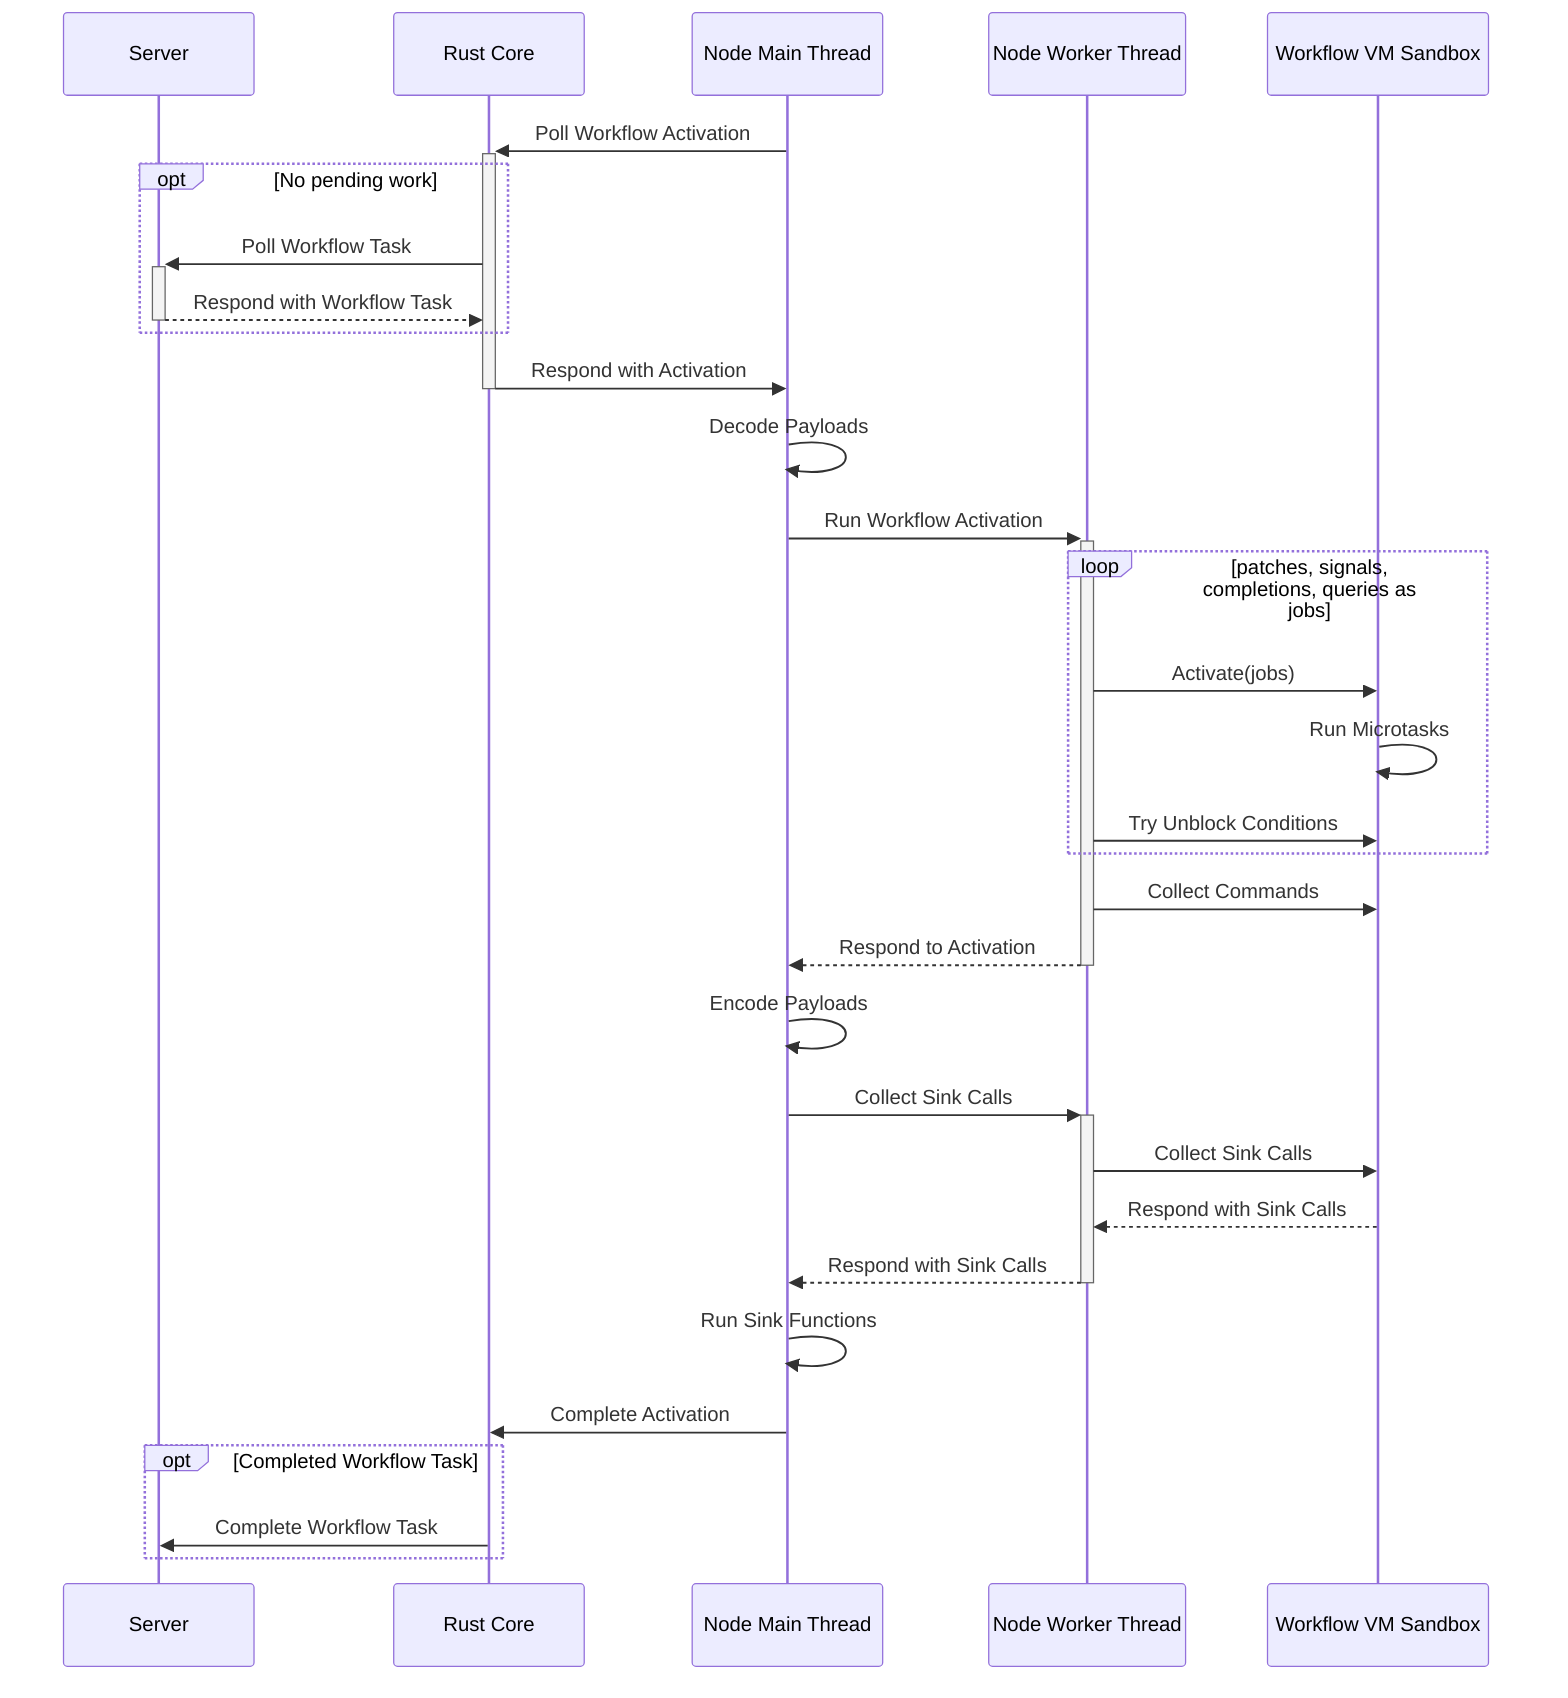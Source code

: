 sequenceDiagram
    participant Server
    participant Core as Rust Core
    participant MT as Node Main Thread
    participant WT as Node Worker Thread
    participant VM as Workflow VM Sandbox

    MT->>+Core: Poll Workflow Activation
    opt No pending work
        Core->>+Server: Poll Workflow Task
        Server-->>-Core: Respond with Workflow Task
    end
    Core->>-MT: Respond with Activation
    MT->>MT: Decode Payloads
    MT->>+WT: Run Workflow Activation
    loop patches, signals, completions, queries as jobs
        WT->>VM: Activate(jobs)
        VM->>VM: Run Microtasks
        WT->>VM: Try Unblock Conditions
    end
    WT->>VM: Collect Commands
    WT-->>-MT: Respond to Activation
    MT->>MT: Encode Payloads
    MT->>+WT: Collect Sink Calls
    WT->>VM: Collect Sink Calls
    VM-->>WT: Respond with Sink Calls
    WT-->>-MT: Respond with Sink Calls
    MT->>MT: Run Sink Functions
    MT->>Core: Complete Activation
    opt Completed Workflow Task   
        Core->>Server: Complete Workflow Task
    end